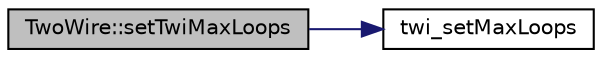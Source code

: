 digraph "TwoWire::setTwiMaxLoops"
{
 // LATEX_PDF_SIZE
  edge [fontname="Helvetica",fontsize="10",labelfontname="Helvetica",labelfontsize="10"];
  node [fontname="Helvetica",fontsize="10",shape=record];
  rankdir="LR";
  Node1 [label="TwoWire::setTwiMaxLoops",height=0.2,width=0.4,color="black", fillcolor="grey75", style="filled", fontcolor="black",tooltip=" "];
  Node1 -> Node2 [color="midnightblue",fontsize="10",style="solid",fontname="Helvetica"];
  Node2 [label="twi_setMaxLoops",height=0.2,width=0.4,color="black", fillcolor="white", style="filled",URL="$twi_8c.html#abdbcd79bf775c5d74c5bccfa773b6f98",tooltip=" "];
}
